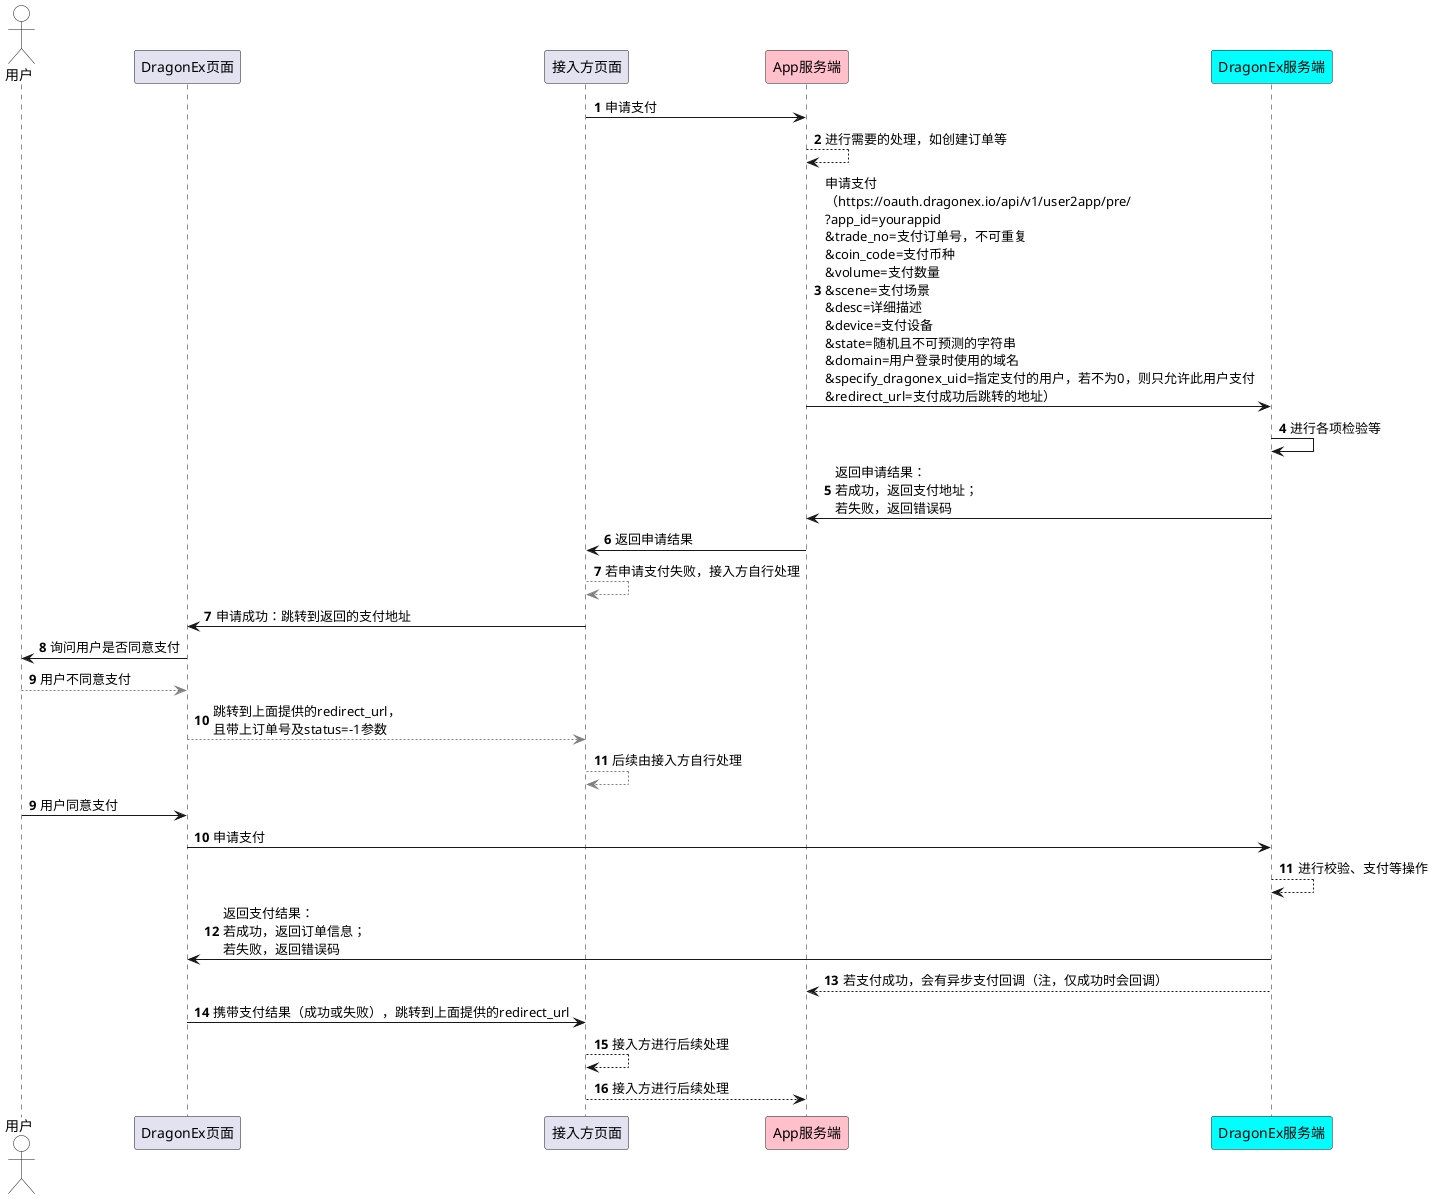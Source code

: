 @startuml DragonEx开放平台-币币账户支付流程图

actor 用户 as user #White
participant DragonEx页面 as dragonexBrowser
participant 接入方页面 as appBrowser
participant App服务端 as appServer #Pink
participant DragonEx服务端 as dragonexServer #aqua

autonumber 1 1
appBrowser -> appServer: 申请支付
appServer --> appServer: 进行需要的处理，如创建订单等
appServer -> dragonexServer: 申请支付\n（https://oauth.dragonex.io/api/v1/user2app/pre/\n?app_id=yourappid\n&trade_no=支付订单号，不可重复\n&coin_code=支付币种\n&volume=支付数量\n&scene=支付场景\n&desc=详细描述\n&device=支付设备\n&state=随机且不可预测的字符串\n&domain=用户登录时使用的域名\n&specify_dragonex_uid=指定支付的用户，若不为0，则只允许此用户支付\n&redirect_url=支付成功后跳转的地址）

dragonexServer -> dragonexServer: 进行各项检验等
dragonexServer -> appServer: 返回申请结果：\n若成功，返回支付地址；\n若失败，返回错误码
appServer -> appBrowser: 返回申请结果

appBrowser -[#Gray]-> appBrowser: 若申请支付失败，接入方自行处理
autonumber stop

autonumber 7 1
appBrowser -> dragonexBrowser: 申请成功：跳转到返回的支付地址
dragonexBrowser -> user: 询问用户是否同意支付

user -[#Gray]-> dragonexBrowser: 用户不同意支付
dragonexBrowser -[#Gray]-> appBrowser: 跳转到上面提供的redirect_url，\n且带上订单号及status=-1参数
appBrowser -[#Gray]-> appBrowser: 后续由接入方自行处理
autonumber stop

autonumber 9 1
user -> dragonexBrowser: 用户同意支付
dragonexBrowser -> dragonexServer: 申请支付
dragonexServer --> dragonexServer: 进行校验、支付等操作
dragonexServer -> dragonexBrowser: 返回支付结果：\n若成功，返回订单信息；\n若失败，返回错误码
dragonexServer --> appServer: 若支付成功，会有异步支付回调（注，仅成功时会回调）

dragonexBrowser -> appBrowser: 携带支付结果（成功或失败），跳转到上面提供的redirect_url
appBrowser --> appBrowser: 接入方进行后续处理
appBrowser --> appServer: 接入方进行后续处理
autonumber stop

@enduml